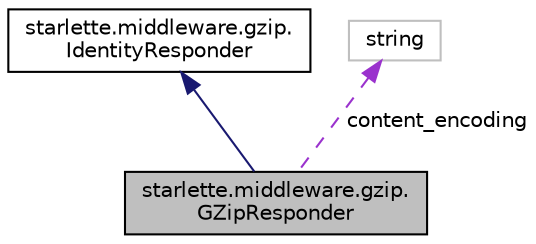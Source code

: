 digraph "starlette.middleware.gzip.GZipResponder"
{
 // LATEX_PDF_SIZE
  edge [fontname="Helvetica",fontsize="10",labelfontname="Helvetica",labelfontsize="10"];
  node [fontname="Helvetica",fontsize="10",shape=record];
  Node1 [label="starlette.middleware.gzip.\lGZipResponder",height=0.2,width=0.4,color="black", fillcolor="grey75", style="filled", fontcolor="black",tooltip=" "];
  Node2 -> Node1 [dir="back",color="midnightblue",fontsize="10",style="solid",fontname="Helvetica"];
  Node2 [label="starlette.middleware.gzip.\lIdentityResponder",height=0.2,width=0.4,color="black", fillcolor="white", style="filled",URL="$classstarlette_1_1middleware_1_1gzip_1_1IdentityResponder.html",tooltip=" "];
  Node3 -> Node1 [dir="back",color="darkorchid3",fontsize="10",style="dashed",label=" content_encoding" ,fontname="Helvetica"];
  Node3 [label="string",height=0.2,width=0.4,color="grey75", fillcolor="white", style="filled",tooltip=" "];
}
